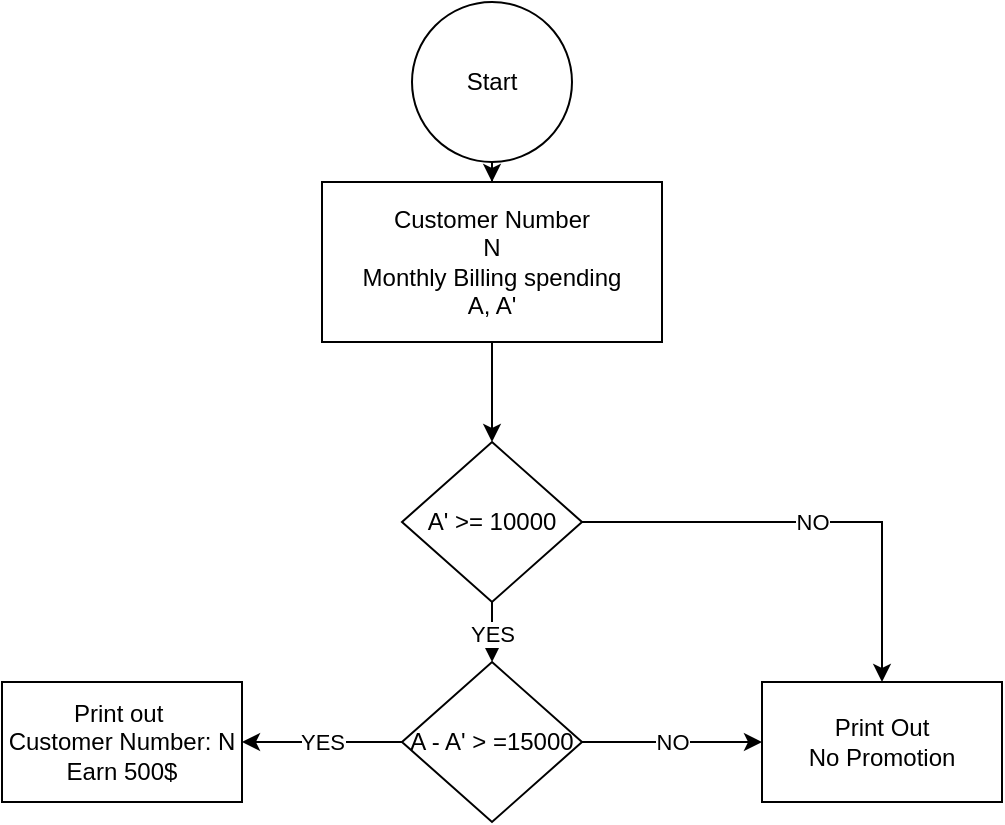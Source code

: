 <mxfile version="13.8.8" type="github">
  <diagram id="tCrZVsAJD3Z_AQQltKlu" name="Page-1">
    <mxGraphModel dx="1017" dy="500" grid="1" gridSize="10" guides="1" tooltips="1" connect="1" arrows="1" fold="1" page="1" pageScale="1" pageWidth="850" pageHeight="1100" math="0" shadow="0">
      <root>
        <mxCell id="0" />
        <mxCell id="1" parent="0" />
        <mxCell id="g7xz13wULXLpFYFkE3Io-3" value="" style="edgeStyle=orthogonalEdgeStyle;rounded=0;orthogonalLoop=1;jettySize=auto;html=1;" parent="1" source="g7xz13wULXLpFYFkE3Io-1" target="g7xz13wULXLpFYFkE3Io-2" edge="1">
          <mxGeometry relative="1" as="geometry" />
        </mxCell>
        <mxCell id="g7xz13wULXLpFYFkE3Io-1" value="Start" style="ellipse;whiteSpace=wrap;html=1;aspect=fixed;" parent="1" vertex="1">
          <mxGeometry x="385" width="80" height="80" as="geometry" />
        </mxCell>
        <mxCell id="g7xz13wULXLpFYFkE3Io-60" value="" style="edgeStyle=orthogonalEdgeStyle;rounded=0;orthogonalLoop=1;jettySize=auto;html=1;" parent="1" source="g7xz13wULXLpFYFkE3Io-2" edge="1">
          <mxGeometry relative="1" as="geometry">
            <mxPoint x="425" y="220" as="targetPoint" />
          </mxGeometry>
        </mxCell>
        <mxCell id="g7xz13wULXLpFYFkE3Io-2" value="Customer Number&lt;br&gt;N&lt;br&gt;Monthly Billing spending&lt;br&gt;A, A&#39;" style="whiteSpace=wrap;html=1;" parent="1" vertex="1">
          <mxGeometry x="340" y="90" width="170" height="80" as="geometry" />
        </mxCell>
        <mxCell id="g7xz13wULXLpFYFkE3Io-53" value="YES" style="edgeStyle=orthogonalEdgeStyle;rounded=0;orthogonalLoop=1;jettySize=auto;html=1;" parent="1" source="g7xz13wULXLpFYFkE3Io-46" edge="1">
          <mxGeometry relative="1" as="geometry">
            <mxPoint x="425.04" y="330" as="targetPoint" />
          </mxGeometry>
        </mxCell>
        <mxCell id="g7xz13wULXLpFYFkE3Io-68" value="NO" style="edgeStyle=orthogonalEdgeStyle;rounded=0;orthogonalLoop=1;jettySize=auto;html=1;entryX=0.5;entryY=0;entryDx=0;entryDy=0;" parent="1" source="g7xz13wULXLpFYFkE3Io-46" target="g7xz13wULXLpFYFkE3Io-62" edge="1">
          <mxGeometry relative="1" as="geometry" />
        </mxCell>
        <mxCell id="g7xz13wULXLpFYFkE3Io-46" value="A&#39; &amp;gt;= 10000" style="rhombus;whiteSpace=wrap;html=1;" parent="1" vertex="1">
          <mxGeometry x="380" y="220" width="90" height="80" as="geometry" />
        </mxCell>
        <mxCell id="g7xz13wULXLpFYFkE3Io-57" value="YES" style="edgeStyle=orthogonalEdgeStyle;rounded=0;orthogonalLoop=1;jettySize=auto;html=1;" parent="1" source="g7xz13wULXLpFYFkE3Io-54" target="g7xz13wULXLpFYFkE3Io-56" edge="1">
          <mxGeometry relative="1" as="geometry" />
        </mxCell>
        <mxCell id="g7xz13wULXLpFYFkE3Io-63" value="NO" style="edgeStyle=orthogonalEdgeStyle;rounded=0;orthogonalLoop=1;jettySize=auto;html=1;" parent="1" source="g7xz13wULXLpFYFkE3Io-54" target="g7xz13wULXLpFYFkE3Io-62" edge="1">
          <mxGeometry relative="1" as="geometry" />
        </mxCell>
        <mxCell id="g7xz13wULXLpFYFkE3Io-54" value="A - A&#39; &amp;gt; =15000" style="rhombus;whiteSpace=wrap;html=1;" parent="1" vertex="1">
          <mxGeometry x="380" y="330" width="90" height="80" as="geometry" />
        </mxCell>
        <mxCell id="g7xz13wULXLpFYFkE3Io-56" value="Print out&amp;nbsp;&lt;br&gt;Customer Number: N&lt;br&gt;Earn 500$" style="whiteSpace=wrap;html=1;" parent="1" vertex="1">
          <mxGeometry x="180" y="340" width="120" height="60" as="geometry" />
        </mxCell>
        <mxCell id="g7xz13wULXLpFYFkE3Io-62" value="Print Out &lt;br&gt;No Promotion" style="whiteSpace=wrap;html=1;" parent="1" vertex="1">
          <mxGeometry x="560" y="340" width="120" height="60" as="geometry" />
        </mxCell>
      </root>
    </mxGraphModel>
  </diagram>
</mxfile>
